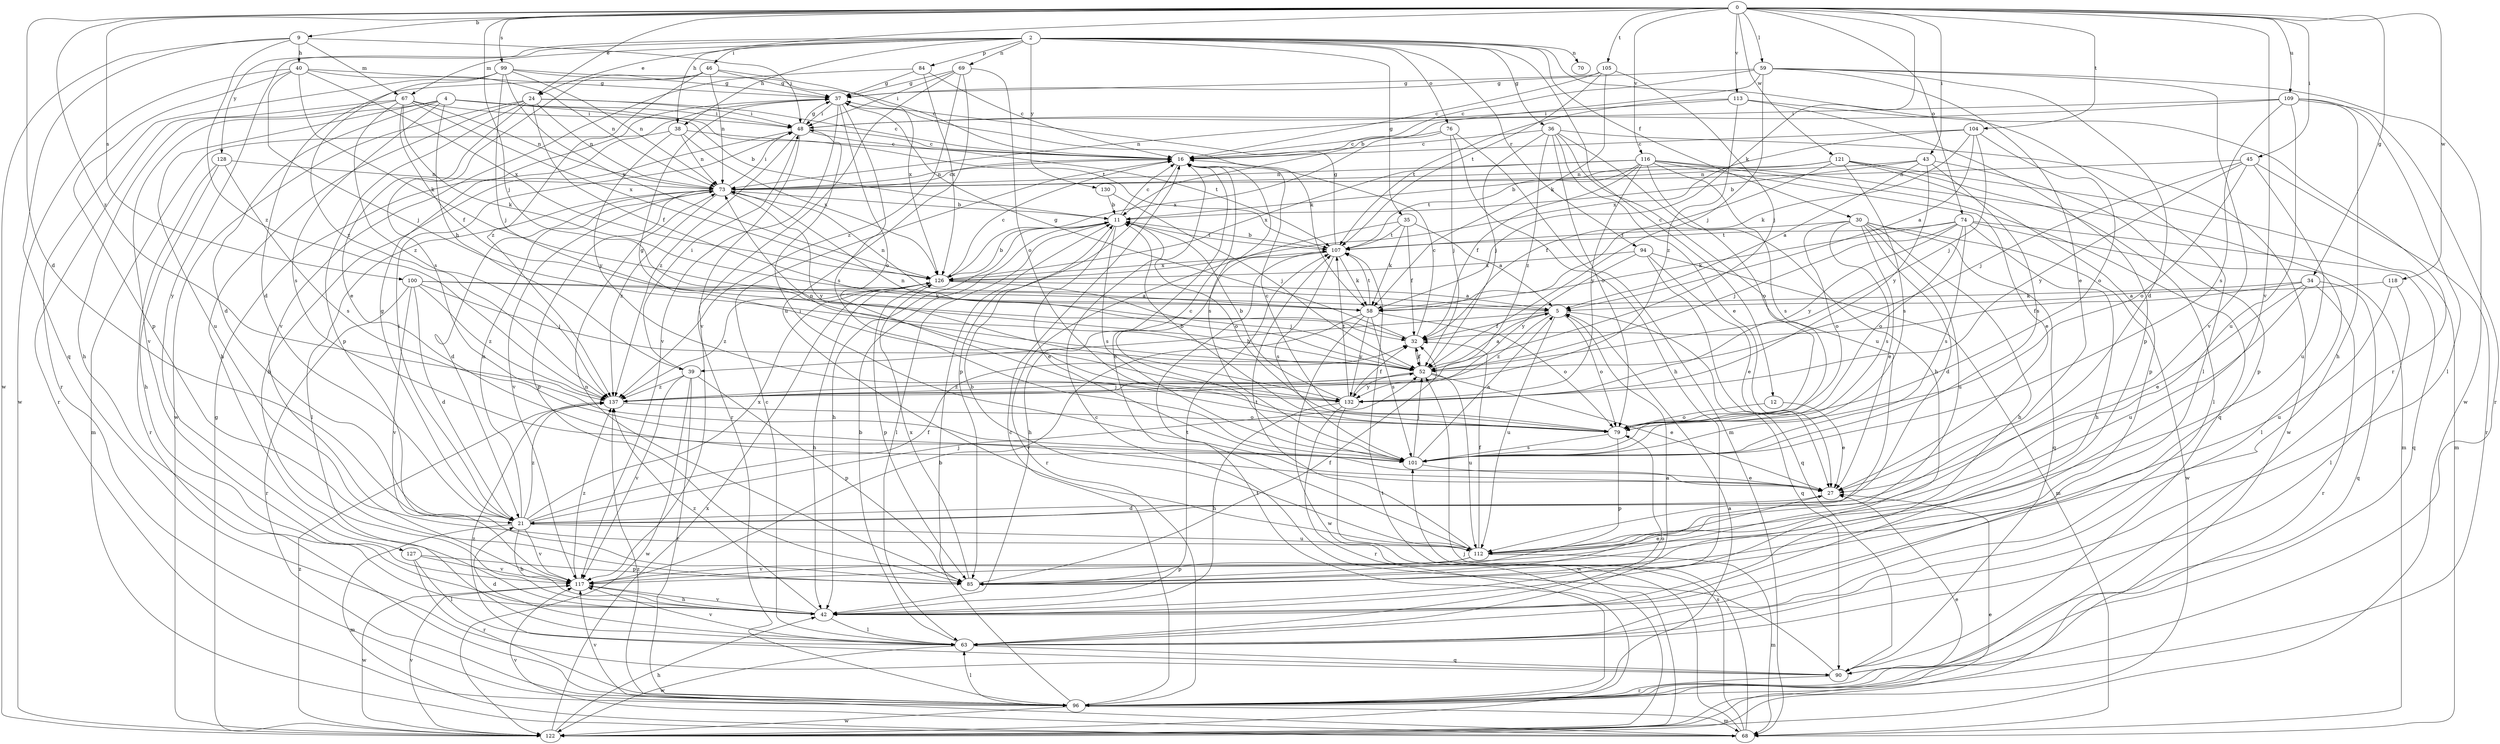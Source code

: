 strict digraph  {
0;
2;
4;
5;
9;
11;
12;
16;
21;
24;
27;
30;
32;
34;
35;
36;
37;
38;
39;
40;
42;
43;
45;
46;
48;
52;
58;
59;
63;
67;
68;
69;
70;
73;
74;
76;
79;
84;
85;
90;
94;
96;
99;
100;
101;
104;
105;
107;
109;
112;
113;
116;
117;
118;
121;
122;
126;
127;
128;
130;
132;
137;
0 -> 9  [label=b];
0 -> 21  [label=d];
0 -> 24  [label=e];
0 -> 34  [label=g];
0 -> 38  [label=h];
0 -> 43  [label=i];
0 -> 45  [label=i];
0 -> 52  [label=j];
0 -> 58  [label=k];
0 -> 59  [label=l];
0 -> 74  [label=o];
0 -> 99  [label=s];
0 -> 100  [label=s];
0 -> 104  [label=t];
0 -> 105  [label=t];
0 -> 109  [label=u];
0 -> 113  [label=v];
0 -> 116  [label=v];
0 -> 117  [label=v];
0 -> 118  [label=w];
0 -> 121  [label=w];
0 -> 137  [label=z];
2 -> 12  [label=c];
2 -> 24  [label=e];
2 -> 30  [label=f];
2 -> 35  [label=g];
2 -> 36  [label=g];
2 -> 38  [label=h];
2 -> 46  [label=i];
2 -> 67  [label=m];
2 -> 69  [label=n];
2 -> 70  [label=n];
2 -> 76  [label=o];
2 -> 84  [label=p];
2 -> 94  [label=r];
2 -> 96  [label=r];
2 -> 127  [label=y];
2 -> 128  [label=y];
2 -> 130  [label=y];
4 -> 11  [label=b];
4 -> 21  [label=d];
4 -> 39  [label=h];
4 -> 48  [label=i];
4 -> 101  [label=s];
4 -> 107  [label=t];
4 -> 112  [label=u];
4 -> 117  [label=v];
5 -> 32  [label=f];
5 -> 39  [label=h];
5 -> 73  [label=n];
5 -> 79  [label=o];
5 -> 90  [label=q];
5 -> 112  [label=u];
5 -> 137  [label=z];
9 -> 40  [label=h];
9 -> 48  [label=i];
9 -> 67  [label=m];
9 -> 90  [label=q];
9 -> 122  [label=w];
9 -> 137  [label=z];
11 -> 16  [label=c];
11 -> 27  [label=e];
11 -> 42  [label=h];
11 -> 63  [label=l];
11 -> 79  [label=o];
11 -> 101  [label=s];
11 -> 107  [label=t];
12 -> 27  [label=e];
12 -> 79  [label=o];
16 -> 73  [label=n];
16 -> 85  [label=p];
16 -> 101  [label=s];
21 -> 32  [label=f];
21 -> 37  [label=g];
21 -> 42  [label=h];
21 -> 48  [label=i];
21 -> 52  [label=j];
21 -> 68  [label=m];
21 -> 73  [label=n];
21 -> 112  [label=u];
21 -> 117  [label=v];
21 -> 126  [label=x];
21 -> 137  [label=z];
24 -> 16  [label=c];
24 -> 27  [label=e];
24 -> 32  [label=f];
24 -> 42  [label=h];
24 -> 48  [label=i];
24 -> 73  [label=n];
24 -> 85  [label=p];
24 -> 122  [label=w];
27 -> 21  [label=d];
27 -> 48  [label=i];
30 -> 21  [label=d];
30 -> 27  [label=e];
30 -> 42  [label=h];
30 -> 79  [label=o];
30 -> 90  [label=q];
30 -> 101  [label=s];
30 -> 107  [label=t];
30 -> 112  [label=u];
30 -> 122  [label=w];
32 -> 16  [label=c];
32 -> 37  [label=g];
32 -> 52  [label=j];
34 -> 27  [label=e];
34 -> 32  [label=f];
34 -> 58  [label=k];
34 -> 90  [label=q];
34 -> 96  [label=r];
34 -> 112  [label=u];
35 -> 5  [label=a];
35 -> 32  [label=f];
35 -> 58  [label=k];
35 -> 96  [label=r];
35 -> 107  [label=t];
36 -> 16  [label=c];
36 -> 27  [label=e];
36 -> 42  [label=h];
36 -> 52  [label=j];
36 -> 79  [label=o];
36 -> 112  [label=u];
36 -> 122  [label=w];
36 -> 137  [label=z];
37 -> 48  [label=i];
37 -> 58  [label=k];
37 -> 79  [label=o];
37 -> 101  [label=s];
37 -> 117  [label=v];
38 -> 16  [label=c];
38 -> 68  [label=m];
38 -> 73  [label=n];
38 -> 126  [label=x];
38 -> 132  [label=y];
39 -> 48  [label=i];
39 -> 85  [label=p];
39 -> 96  [label=r];
39 -> 117  [label=v];
39 -> 122  [label=w];
39 -> 137  [label=z];
40 -> 37  [label=g];
40 -> 52  [label=j];
40 -> 58  [label=k];
40 -> 73  [label=n];
40 -> 85  [label=p];
40 -> 122  [label=w];
40 -> 126  [label=x];
42 -> 63  [label=l];
42 -> 107  [label=t];
42 -> 117  [label=v];
42 -> 137  [label=z];
43 -> 5  [label=a];
43 -> 11  [label=b];
43 -> 73  [label=n];
43 -> 85  [label=p];
43 -> 101  [label=s];
43 -> 132  [label=y];
45 -> 52  [label=j];
45 -> 73  [label=n];
45 -> 79  [label=o];
45 -> 96  [label=r];
45 -> 112  [label=u];
45 -> 132  [label=y];
46 -> 21  [label=d];
46 -> 37  [label=g];
46 -> 73  [label=n];
46 -> 101  [label=s];
46 -> 126  [label=x];
46 -> 137  [label=z];
48 -> 16  [label=c];
48 -> 37  [label=g];
48 -> 42  [label=h];
48 -> 96  [label=r];
48 -> 107  [label=t];
48 -> 137  [label=z];
52 -> 5  [label=a];
52 -> 27  [label=e];
52 -> 32  [label=f];
52 -> 73  [label=n];
52 -> 112  [label=u];
52 -> 132  [label=y];
52 -> 137  [label=z];
58 -> 79  [label=o];
58 -> 101  [label=s];
58 -> 107  [label=t];
58 -> 117  [label=v];
58 -> 122  [label=w];
58 -> 132  [label=y];
59 -> 11  [label=b];
59 -> 16  [label=c];
59 -> 21  [label=d];
59 -> 27  [label=e];
59 -> 37  [label=g];
59 -> 52  [label=j];
59 -> 117  [label=v];
59 -> 122  [label=w];
63 -> 5  [label=a];
63 -> 11  [label=b];
63 -> 16  [label=c];
63 -> 21  [label=d];
63 -> 79  [label=o];
63 -> 90  [label=q];
63 -> 117  [label=v];
63 -> 122  [label=w];
67 -> 32  [label=f];
67 -> 42  [label=h];
67 -> 48  [label=i];
67 -> 58  [label=k];
67 -> 73  [label=n];
67 -> 96  [label=r];
67 -> 126  [label=x];
67 -> 137  [label=z];
68 -> 52  [label=j];
68 -> 101  [label=s];
68 -> 107  [label=t];
68 -> 117  [label=v];
68 -> 137  [label=z];
69 -> 37  [label=g];
69 -> 48  [label=i];
69 -> 79  [label=o];
69 -> 112  [label=u];
69 -> 117  [label=v];
69 -> 137  [label=z];
73 -> 11  [label=b];
73 -> 16  [label=c];
73 -> 21  [label=d];
73 -> 48  [label=i];
73 -> 63  [label=l];
73 -> 85  [label=p];
73 -> 117  [label=v];
73 -> 132  [label=y];
73 -> 137  [label=z];
74 -> 42  [label=h];
74 -> 52  [label=j];
74 -> 58  [label=k];
74 -> 63  [label=l];
74 -> 79  [label=o];
74 -> 90  [label=q];
74 -> 101  [label=s];
74 -> 107  [label=t];
74 -> 132  [label=y];
76 -> 16  [label=c];
76 -> 42  [label=h];
76 -> 52  [label=j];
76 -> 68  [label=m];
76 -> 126  [label=x];
79 -> 11  [label=b];
79 -> 16  [label=c];
79 -> 85  [label=p];
79 -> 101  [label=s];
84 -> 16  [label=c];
84 -> 37  [label=g];
84 -> 117  [label=v];
84 -> 126  [label=x];
85 -> 27  [label=e];
85 -> 32  [label=f];
85 -> 73  [label=n];
85 -> 126  [label=x];
90 -> 16  [label=c];
90 -> 96  [label=r];
90 -> 137  [label=z];
94 -> 27  [label=e];
94 -> 68  [label=m];
94 -> 90  [label=q];
94 -> 126  [label=x];
94 -> 132  [label=y];
96 -> 5  [label=a];
96 -> 11  [label=b];
96 -> 16  [label=c];
96 -> 27  [label=e];
96 -> 63  [label=l];
96 -> 68  [label=m];
96 -> 117  [label=v];
96 -> 122  [label=w];
99 -> 16  [label=c];
99 -> 37  [label=g];
99 -> 52  [label=j];
99 -> 73  [label=n];
99 -> 96  [label=r];
99 -> 126  [label=x];
99 -> 137  [label=z];
100 -> 5  [label=a];
100 -> 21  [label=d];
100 -> 52  [label=j];
100 -> 58  [label=k];
100 -> 96  [label=r];
100 -> 117  [label=v];
100 -> 137  [label=z];
101 -> 5  [label=a];
101 -> 16  [label=c];
101 -> 27  [label=e];
101 -> 52  [label=j];
104 -> 5  [label=a];
104 -> 16  [label=c];
104 -> 52  [label=j];
104 -> 58  [label=k];
104 -> 79  [label=o];
104 -> 126  [label=x];
105 -> 16  [label=c];
105 -> 37  [label=g];
105 -> 52  [label=j];
105 -> 58  [label=k];
105 -> 107  [label=t];
107 -> 11  [label=b];
107 -> 37  [label=g];
107 -> 42  [label=h];
107 -> 58  [label=k];
107 -> 101  [label=s];
107 -> 126  [label=x];
109 -> 42  [label=h];
109 -> 48  [label=i];
109 -> 63  [label=l];
109 -> 73  [label=n];
109 -> 96  [label=r];
109 -> 101  [label=s];
109 -> 112  [label=u];
112 -> 11  [label=b];
112 -> 16  [label=c];
112 -> 32  [label=f];
112 -> 68  [label=m];
112 -> 85  [label=p];
112 -> 107  [label=t];
112 -> 117  [label=v];
113 -> 48  [label=i];
113 -> 63  [label=l];
113 -> 85  [label=p];
113 -> 107  [label=t];
113 -> 137  [label=z];
116 -> 27  [label=e];
116 -> 32  [label=f];
116 -> 68  [label=m];
116 -> 73  [label=n];
116 -> 79  [label=o];
116 -> 90  [label=q];
116 -> 101  [label=s];
116 -> 107  [label=t];
116 -> 126  [label=x];
116 -> 132  [label=y];
117 -> 42  [label=h];
117 -> 122  [label=w];
117 -> 137  [label=z];
118 -> 5  [label=a];
118 -> 63  [label=l];
118 -> 112  [label=u];
121 -> 11  [label=b];
121 -> 32  [label=f];
121 -> 63  [label=l];
121 -> 68  [label=m];
121 -> 73  [label=n];
121 -> 85  [label=p];
121 -> 101  [label=s];
122 -> 27  [label=e];
122 -> 37  [label=g];
122 -> 42  [label=h];
122 -> 107  [label=t];
122 -> 117  [label=v];
122 -> 126  [label=x];
122 -> 137  [label=z];
126 -> 5  [label=a];
126 -> 11  [label=b];
126 -> 16  [label=c];
126 -> 42  [label=h];
126 -> 52  [label=j];
126 -> 85  [label=p];
126 -> 137  [label=z];
127 -> 63  [label=l];
127 -> 85  [label=p];
127 -> 96  [label=r];
127 -> 117  [label=v];
128 -> 42  [label=h];
128 -> 73  [label=n];
128 -> 96  [label=r];
128 -> 101  [label=s];
130 -> 11  [label=b];
130 -> 52  [label=j];
132 -> 11  [label=b];
132 -> 32  [label=f];
132 -> 37  [label=g];
132 -> 42  [label=h];
132 -> 73  [label=n];
132 -> 96  [label=r];
132 -> 107  [label=t];
132 -> 122  [label=w];
137 -> 52  [label=j];
137 -> 79  [label=o];
}
